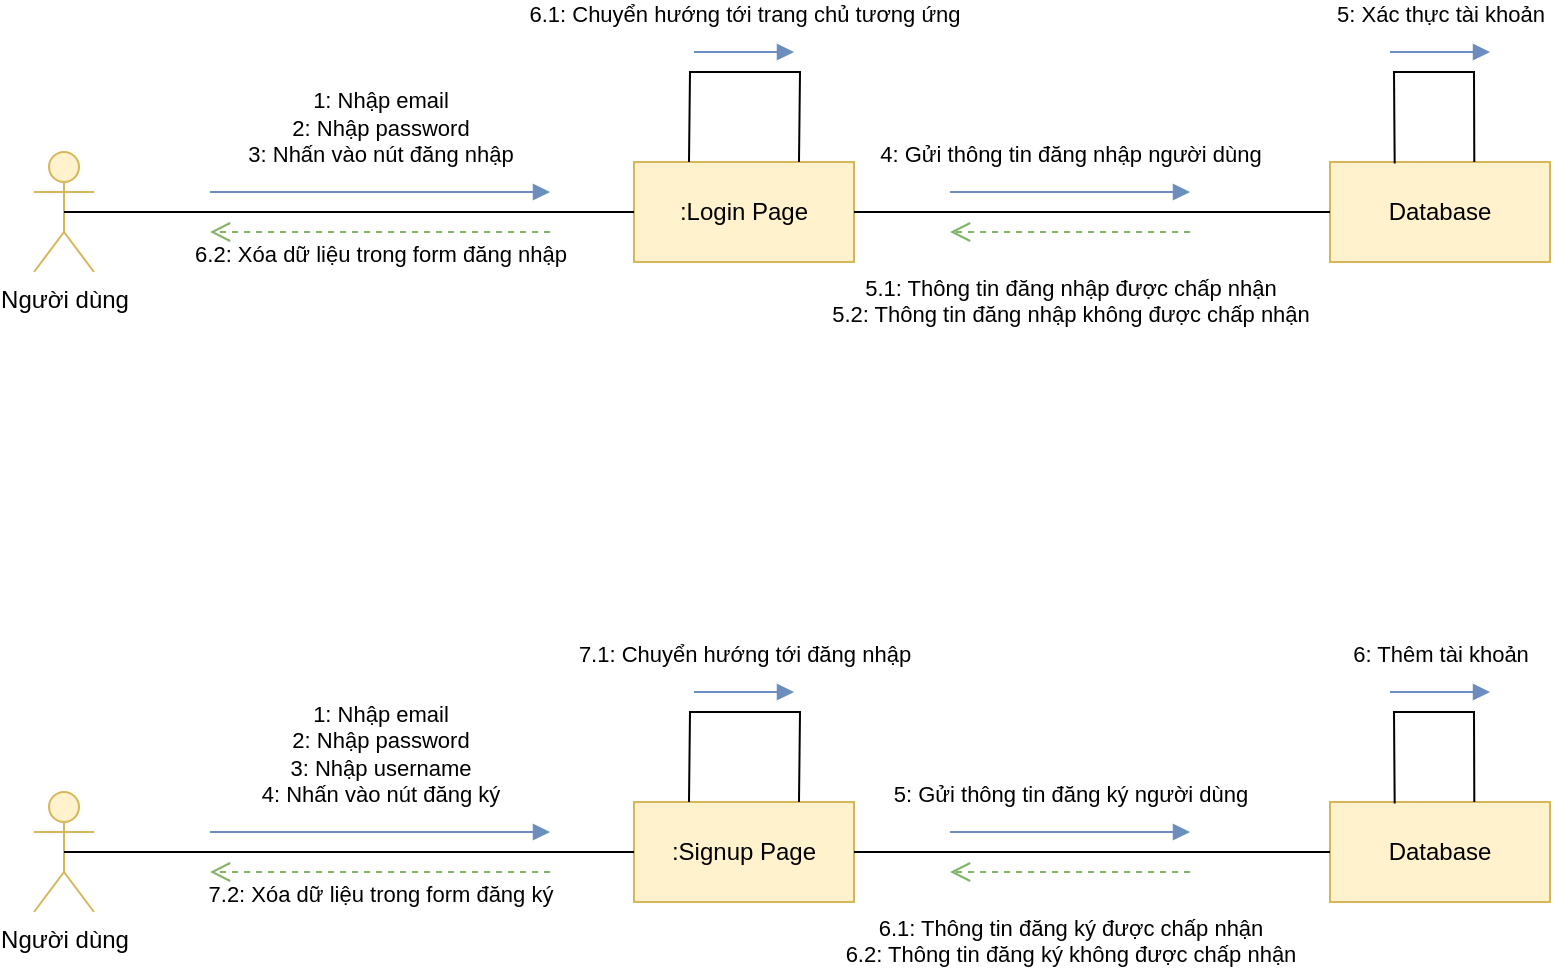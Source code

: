 <mxfile version="22.1.2" type="device">
  <diagram name="Trang-1" id="f9gaCNyuQsBR9XgBaJlw">
    <mxGraphModel dx="1098" dy="640" grid="1" gridSize="10" guides="1" tooltips="1" connect="1" arrows="1" fold="1" page="1" pageScale="1" pageWidth="827" pageHeight="1169" math="0" shadow="0">
      <root>
        <mxCell id="0" />
        <mxCell id="1" parent="0" />
        <mxCell id="R2vyzV27Kt_ZZVn_BVag-1" value="Người dùng" style="shape=umlActor;verticalLabelPosition=bottom;verticalAlign=top;html=1;fillColor=#fff2cc;strokeColor=#d6b656;" parent="1" vertex="1">
          <mxGeometry x="40" y="360" width="30" height="60" as="geometry" />
        </mxCell>
        <mxCell id="R2vyzV27Kt_ZZVn_BVag-4" value=":Login Page" style="html=1;whiteSpace=wrap;fillColor=#fff2cc;strokeColor=#d6b656;" parent="1" vertex="1">
          <mxGeometry x="340" y="365" width="110" height="50" as="geometry" />
        </mxCell>
        <mxCell id="R2vyzV27Kt_ZZVn_BVag-5" value="Database" style="html=1;whiteSpace=wrap;fillColor=#fff2cc;strokeColor=#d6b656;" parent="1" vertex="1">
          <mxGeometry x="688" y="365" width="110" height="50" as="geometry" />
        </mxCell>
        <mxCell id="R2vyzV27Kt_ZZVn_BVag-7" value="" style="endArrow=none;html=1;rounded=0;entryX=0;entryY=0.5;entryDx=0;entryDy=0;exitX=0.5;exitY=0.5;exitDx=0;exitDy=0;exitPerimeter=0;" parent="1" source="R2vyzV27Kt_ZZVn_BVag-1" target="R2vyzV27Kt_ZZVn_BVag-4" edge="1">
          <mxGeometry width="50" height="50" relative="1" as="geometry">
            <mxPoint x="200" y="460" as="sourcePoint" />
            <mxPoint x="250" y="410" as="targetPoint" />
          </mxGeometry>
        </mxCell>
        <mxCell id="R2vyzV27Kt_ZZVn_BVag-9" value="" style="endArrow=none;html=1;rounded=0;entryX=1;entryY=0.5;entryDx=0;entryDy=0;exitX=0;exitY=0.5;exitDx=0;exitDy=0;" parent="1" source="R2vyzV27Kt_ZZVn_BVag-5" target="R2vyzV27Kt_ZZVn_BVag-4" edge="1">
          <mxGeometry width="50" height="50" relative="1" as="geometry">
            <mxPoint x="200" y="460" as="sourcePoint" />
            <mxPoint x="250" y="410" as="targetPoint" />
          </mxGeometry>
        </mxCell>
        <mxCell id="R2vyzV27Kt_ZZVn_BVag-11" value="1: Nhập email&lt;br&gt;2: Nhập password&lt;br&gt;3: Nhấn vào nút đăng nhập" style="html=1;verticalAlign=bottom;endArrow=block;curved=0;rounded=0;fillColor=#dae8fc;strokeColor=#6c8ebf;" parent="1" edge="1">
          <mxGeometry y="10" width="80" relative="1" as="geometry">
            <mxPoint x="128" y="380" as="sourcePoint" />
            <mxPoint x="298" y="380" as="targetPoint" />
            <mxPoint as="offset" />
          </mxGeometry>
        </mxCell>
        <mxCell id="R2vyzV27Kt_ZZVn_BVag-12" value="6.2: Xóa dữ liệu trong form đăng nhập" style="html=1;verticalAlign=bottom;endArrow=open;dashed=1;endSize=8;curved=0;rounded=0;fillColor=#d5e8d4;strokeColor=#82b366;" parent="1" edge="1">
          <mxGeometry y="20" relative="1" as="geometry">
            <mxPoint x="298" y="400" as="sourcePoint" />
            <mxPoint x="128" y="400" as="targetPoint" />
            <mxPoint as="offset" />
          </mxGeometry>
        </mxCell>
        <mxCell id="R2vyzV27Kt_ZZVn_BVag-13" value="4: Gửi thông tin đăng nhập người dùng" style="html=1;verticalAlign=bottom;endArrow=block;curved=0;rounded=0;fillColor=#dae8fc;strokeColor=#6c8ebf;" parent="1" edge="1">
          <mxGeometry y="10" width="80" relative="1" as="geometry">
            <mxPoint x="498" y="380" as="sourcePoint" />
            <mxPoint x="618" y="380" as="targetPoint" />
            <mxPoint as="offset" />
          </mxGeometry>
        </mxCell>
        <mxCell id="R2vyzV27Kt_ZZVn_BVag-14" value="5.1: Thông tin đăng nhập được chấp nhận&lt;br&gt;5.2: Thông tin đăng nhập không được chấp nhận" style="html=1;verticalAlign=bottom;endArrow=open;dashed=1;endSize=8;curved=0;rounded=0;fillColor=#d5e8d4;strokeColor=#82b366;" parent="1" edge="1">
          <mxGeometry y="50" relative="1" as="geometry">
            <mxPoint x="618" y="400" as="sourcePoint" />
            <mxPoint x="498" y="400" as="targetPoint" />
            <mxPoint as="offset" />
          </mxGeometry>
        </mxCell>
        <mxCell id="R2vyzV27Kt_ZZVn_BVag-19" value="5: Xác thực tài khoản" style="html=1;verticalAlign=bottom;endArrow=block;curved=0;rounded=0;fillColor=#dae8fc;strokeColor=#6c8ebf;" parent="1" edge="1">
          <mxGeometry y="10" width="80" relative="1" as="geometry">
            <mxPoint x="718" y="310" as="sourcePoint" />
            <mxPoint x="768" y="310" as="targetPoint" />
            <mxPoint as="offset" />
          </mxGeometry>
        </mxCell>
        <mxCell id="R2vyzV27Kt_ZZVn_BVag-20" value="" style="endArrow=none;html=1;rounded=0;entryX=0.25;entryY=0;entryDx=0;entryDy=0;exitX=0.75;exitY=0;exitDx=0;exitDy=0;" parent="1" source="R2vyzV27Kt_ZZVn_BVag-4" target="R2vyzV27Kt_ZZVn_BVag-4" edge="1">
          <mxGeometry width="50" height="50" relative="1" as="geometry">
            <mxPoint x="410" y="360" as="sourcePoint" />
            <mxPoint x="370" y="360" as="targetPoint" />
            <Array as="points">
              <mxPoint x="423" y="320" />
              <mxPoint x="368" y="320" />
            </Array>
          </mxGeometry>
        </mxCell>
        <mxCell id="R2vyzV27Kt_ZZVn_BVag-21" value="" style="endArrow=none;html=1;rounded=0;entryX=0.294;entryY=0.016;entryDx=0;entryDy=0;entryPerimeter=0;exitX=0.656;exitY=0;exitDx=0;exitDy=0;exitPerimeter=0;" parent="1" source="R2vyzV27Kt_ZZVn_BVag-5" target="R2vyzV27Kt_ZZVn_BVag-5" edge="1">
          <mxGeometry width="50" height="50" relative="1" as="geometry">
            <mxPoint x="770" y="360" as="sourcePoint" />
            <mxPoint x="720" y="360" as="targetPoint" />
            <Array as="points">
              <mxPoint x="760" y="320" />
              <mxPoint x="720" y="320" />
            </Array>
          </mxGeometry>
        </mxCell>
        <mxCell id="R2vyzV27Kt_ZZVn_BVag-22" value="6.1: Chuyển hướng tới trang chủ tương ứng" style="html=1;verticalAlign=bottom;endArrow=block;curved=0;rounded=0;fillColor=#dae8fc;strokeColor=#6c8ebf;" parent="1" edge="1">
          <mxGeometry y="10" width="80" relative="1" as="geometry">
            <mxPoint x="370" y="310" as="sourcePoint" />
            <mxPoint x="420" y="310" as="targetPoint" />
            <mxPoint as="offset" />
          </mxGeometry>
        </mxCell>
        <mxCell id="R2vyzV27Kt_ZZVn_BVag-23" value="Người dùng" style="shape=umlActor;verticalLabelPosition=bottom;verticalAlign=top;html=1;fillColor=#fff2cc;strokeColor=#d6b656;" parent="1" vertex="1">
          <mxGeometry x="40" y="680" width="30" height="60" as="geometry" />
        </mxCell>
        <mxCell id="R2vyzV27Kt_ZZVn_BVag-24" value=":Signup Page" style="html=1;whiteSpace=wrap;fillColor=#fff2cc;strokeColor=#d6b656;" parent="1" vertex="1">
          <mxGeometry x="340" y="685" width="110" height="50" as="geometry" />
        </mxCell>
        <mxCell id="R2vyzV27Kt_ZZVn_BVag-25" value="Database" style="html=1;whiteSpace=wrap;fillColor=#fff2cc;strokeColor=#d6b656;" parent="1" vertex="1">
          <mxGeometry x="688" y="685" width="110" height="50" as="geometry" />
        </mxCell>
        <mxCell id="R2vyzV27Kt_ZZVn_BVag-26" value="" style="endArrow=none;html=1;rounded=0;entryX=0;entryY=0.5;entryDx=0;entryDy=0;exitX=0.5;exitY=0.5;exitDx=0;exitDy=0;exitPerimeter=0;" parent="1" source="R2vyzV27Kt_ZZVn_BVag-23" target="R2vyzV27Kt_ZZVn_BVag-24" edge="1">
          <mxGeometry width="50" height="50" relative="1" as="geometry">
            <mxPoint x="200" y="780" as="sourcePoint" />
            <mxPoint x="250" y="730" as="targetPoint" />
          </mxGeometry>
        </mxCell>
        <mxCell id="R2vyzV27Kt_ZZVn_BVag-27" value="" style="endArrow=none;html=1;rounded=0;entryX=1;entryY=0.5;entryDx=0;entryDy=0;exitX=0;exitY=0.5;exitDx=0;exitDy=0;" parent="1" source="R2vyzV27Kt_ZZVn_BVag-25" target="R2vyzV27Kt_ZZVn_BVag-24" edge="1">
          <mxGeometry width="50" height="50" relative="1" as="geometry">
            <mxPoint x="200" y="780" as="sourcePoint" />
            <mxPoint x="250" y="730" as="targetPoint" />
          </mxGeometry>
        </mxCell>
        <mxCell id="R2vyzV27Kt_ZZVn_BVag-28" value="1: Nhập email&lt;br&gt;2: Nhập password&lt;br&gt;3: Nhập username&lt;br&gt;4: Nhấn vào nút đăng ký" style="html=1;verticalAlign=bottom;endArrow=block;curved=0;rounded=0;fillColor=#dae8fc;strokeColor=#6c8ebf;" parent="1" edge="1">
          <mxGeometry y="10" width="80" relative="1" as="geometry">
            <mxPoint x="128" y="700" as="sourcePoint" />
            <mxPoint x="298" y="700" as="targetPoint" />
            <mxPoint as="offset" />
          </mxGeometry>
        </mxCell>
        <mxCell id="R2vyzV27Kt_ZZVn_BVag-29" value="7.2: Xóa dữ liệu trong form đăng ký" style="html=1;verticalAlign=bottom;endArrow=open;dashed=1;endSize=8;curved=0;rounded=0;fillColor=#d5e8d4;strokeColor=#82b366;" parent="1" edge="1">
          <mxGeometry y="20" relative="1" as="geometry">
            <mxPoint x="298" y="720" as="sourcePoint" />
            <mxPoint x="128" y="720" as="targetPoint" />
            <mxPoint as="offset" />
          </mxGeometry>
        </mxCell>
        <mxCell id="R2vyzV27Kt_ZZVn_BVag-30" value="5: Gửi thông tin đăng ký người dùng" style="html=1;verticalAlign=bottom;endArrow=block;curved=0;rounded=0;fillColor=#dae8fc;strokeColor=#6c8ebf;" parent="1" edge="1">
          <mxGeometry y="10" width="80" relative="1" as="geometry">
            <mxPoint x="498" y="700" as="sourcePoint" />
            <mxPoint x="618" y="700" as="targetPoint" />
            <mxPoint as="offset" />
          </mxGeometry>
        </mxCell>
        <mxCell id="R2vyzV27Kt_ZZVn_BVag-31" value="6.1: Thông tin đăng ký được chấp nhận&lt;br&gt;6.2: Thông tin đăng ký không được chấp nhận" style="html=1;verticalAlign=bottom;endArrow=open;dashed=1;endSize=8;curved=0;rounded=0;fillColor=#d5e8d4;strokeColor=#82b366;" parent="1" edge="1">
          <mxGeometry y="50" relative="1" as="geometry">
            <mxPoint x="618" y="720" as="sourcePoint" />
            <mxPoint x="498" y="720" as="targetPoint" />
            <mxPoint as="offset" />
          </mxGeometry>
        </mxCell>
        <mxCell id="R2vyzV27Kt_ZZVn_BVag-32" value="6: Thêm tài khoản" style="html=1;verticalAlign=bottom;endArrow=block;curved=0;rounded=0;fillColor=#dae8fc;strokeColor=#6c8ebf;" parent="1" edge="1">
          <mxGeometry y="10" width="80" relative="1" as="geometry">
            <mxPoint x="718" y="630" as="sourcePoint" />
            <mxPoint x="768" y="630" as="targetPoint" />
            <mxPoint as="offset" />
          </mxGeometry>
        </mxCell>
        <mxCell id="R2vyzV27Kt_ZZVn_BVag-33" value="" style="endArrow=none;html=1;rounded=0;entryX=0.25;entryY=0;entryDx=0;entryDy=0;exitX=0.75;exitY=0;exitDx=0;exitDy=0;" parent="1" source="R2vyzV27Kt_ZZVn_BVag-24" target="R2vyzV27Kt_ZZVn_BVag-24" edge="1">
          <mxGeometry width="50" height="50" relative="1" as="geometry">
            <mxPoint x="410" y="680" as="sourcePoint" />
            <mxPoint x="370" y="680" as="targetPoint" />
            <Array as="points">
              <mxPoint x="423" y="640" />
              <mxPoint x="368" y="640" />
            </Array>
          </mxGeometry>
        </mxCell>
        <mxCell id="R2vyzV27Kt_ZZVn_BVag-34" value="" style="endArrow=none;html=1;rounded=0;entryX=0.294;entryY=0.016;entryDx=0;entryDy=0;entryPerimeter=0;exitX=0.656;exitY=0;exitDx=0;exitDy=0;exitPerimeter=0;" parent="1" source="R2vyzV27Kt_ZZVn_BVag-25" target="R2vyzV27Kt_ZZVn_BVag-25" edge="1">
          <mxGeometry width="50" height="50" relative="1" as="geometry">
            <mxPoint x="770" y="680" as="sourcePoint" />
            <mxPoint x="720" y="680" as="targetPoint" />
            <Array as="points">
              <mxPoint x="760" y="640" />
              <mxPoint x="720" y="640" />
            </Array>
          </mxGeometry>
        </mxCell>
        <mxCell id="R2vyzV27Kt_ZZVn_BVag-35" value="7.1: Chuyển hướng tới đăng nhập" style="html=1;verticalAlign=bottom;endArrow=block;curved=0;rounded=0;fillColor=#dae8fc;strokeColor=#6c8ebf;" parent="1" edge="1">
          <mxGeometry y="10" width="80" relative="1" as="geometry">
            <mxPoint x="370" y="630" as="sourcePoint" />
            <mxPoint x="420" y="630" as="targetPoint" />
            <mxPoint as="offset" />
          </mxGeometry>
        </mxCell>
      </root>
    </mxGraphModel>
  </diagram>
</mxfile>
